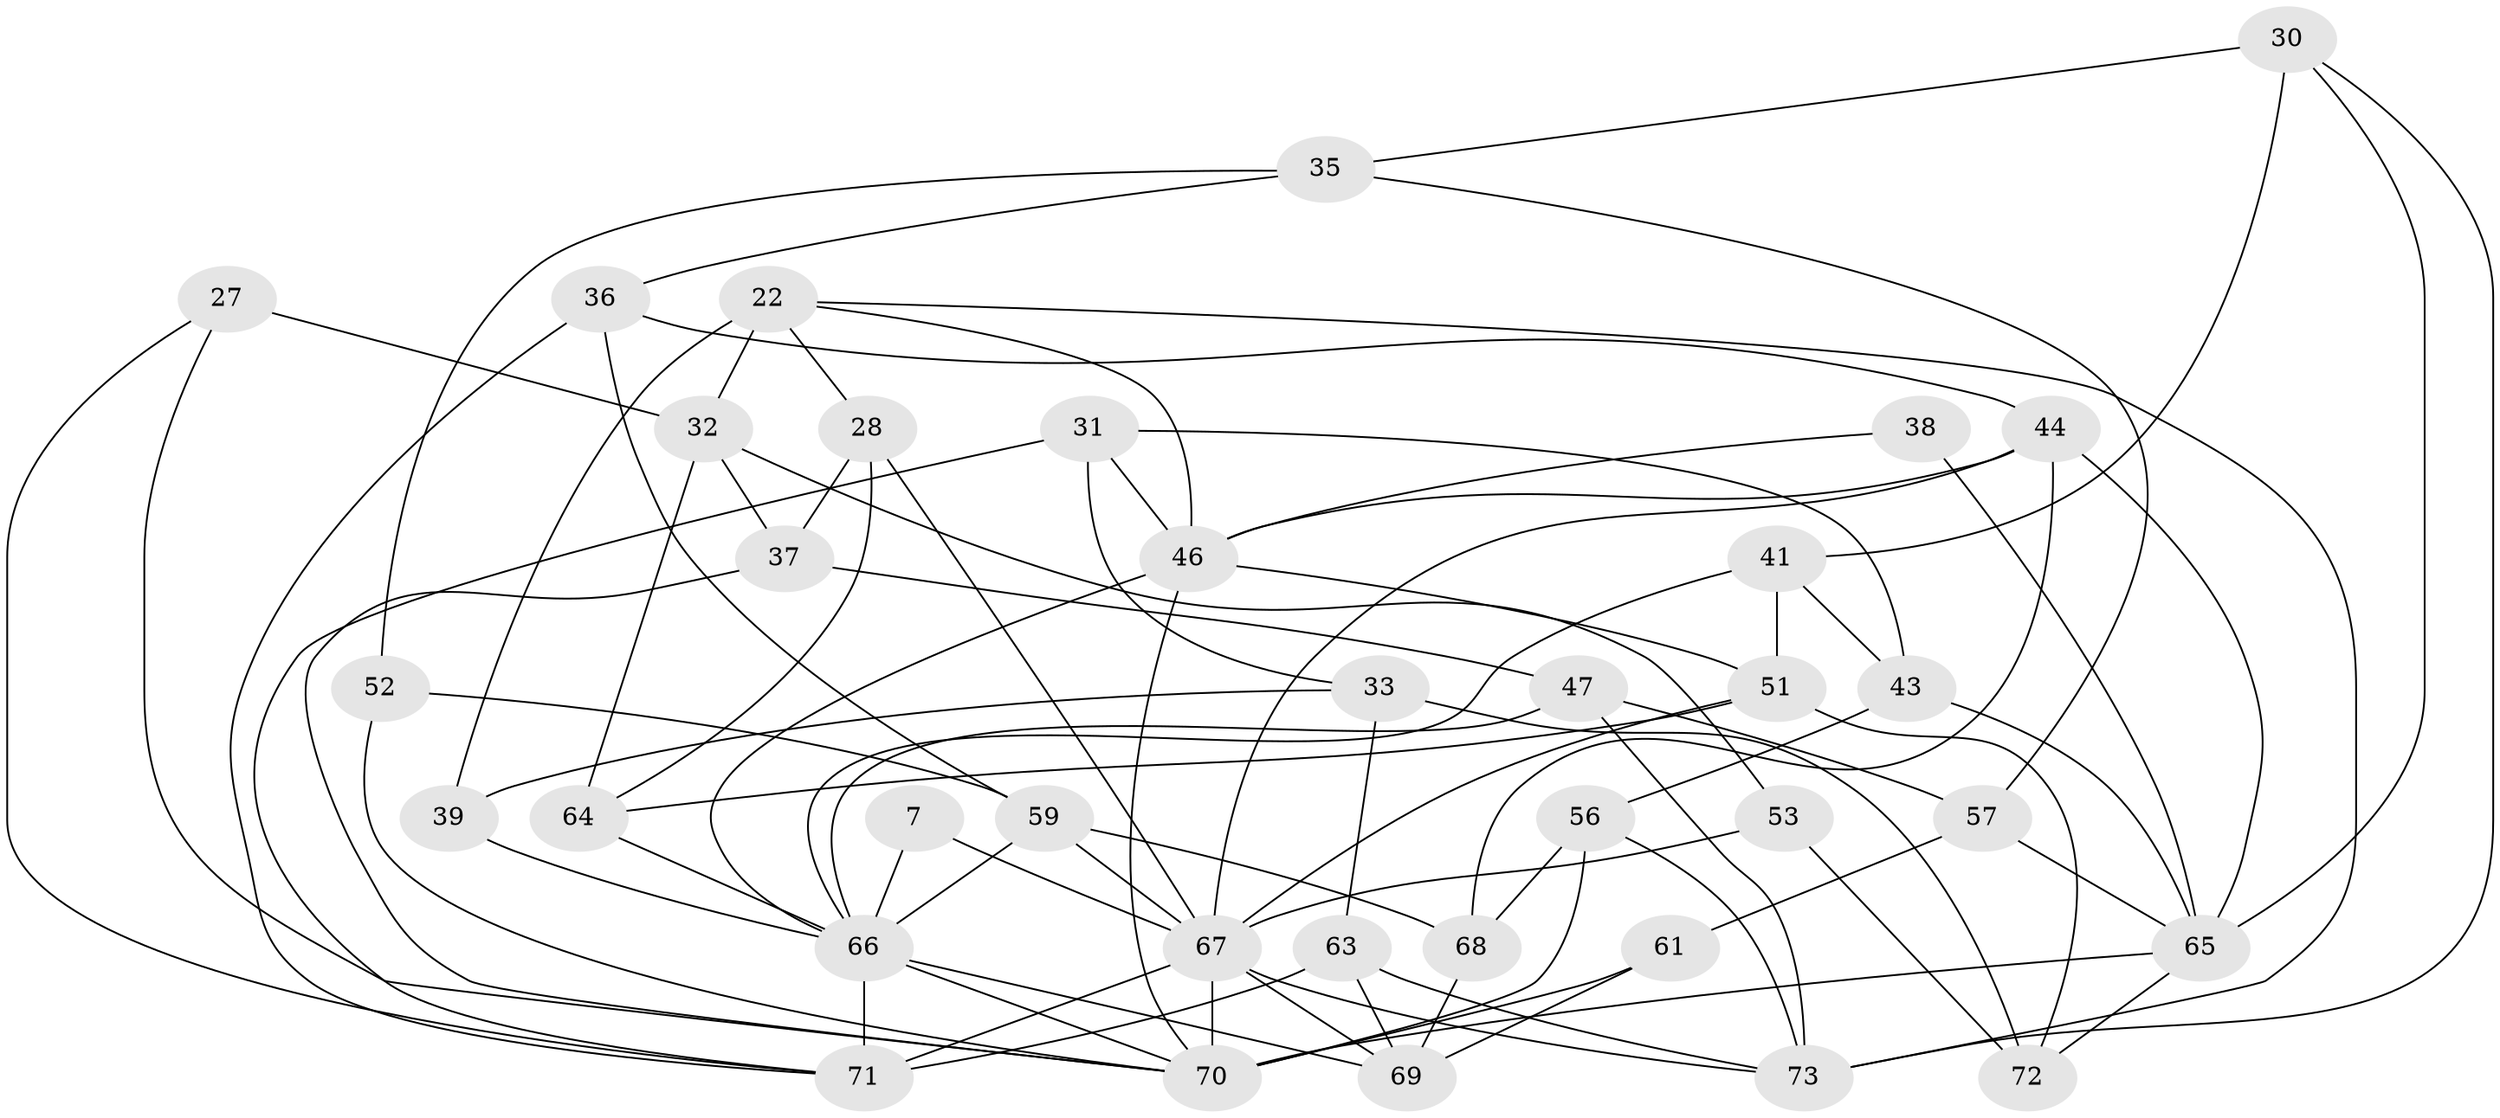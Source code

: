 // original degree distribution, {4: 1.0}
// Generated by graph-tools (version 1.1) at 2025/02/03/04/25 22:02:42]
// undirected, 36 vertices, 84 edges
graph export_dot {
graph [start="1"]
  node [color=gray90,style=filled];
  7;
  22 [super="+11"];
  27;
  28;
  30;
  31;
  32 [super="+10"];
  33;
  35;
  36;
  37;
  38;
  39;
  41 [super="+3"];
  43;
  44 [super="+24"];
  46 [super="+5+18"];
  47;
  51 [super="+42"];
  52;
  53;
  56;
  57 [super="+50"];
  59 [super="+12"];
  61 [super="+49"];
  63 [super="+62"];
  64;
  65 [super="+9+13+21"];
  66 [super="+34+29+8"];
  67 [super="+20+58"];
  68 [super="+60"];
  69 [super="+55+45"];
  70 [super="+25+40+54"];
  71 [super="+26"];
  72 [super="+48"];
  73 [super="+23"];
  7 -- 66 [weight=3];
  7 -- 67;
  22 -- 73;
  22 -- 39 [weight=2];
  22 -- 46;
  22 -- 32;
  22 -- 28;
  27 -- 70;
  27 -- 32 [weight=2];
  27 -- 71;
  28 -- 37;
  28 -- 64;
  28 -- 67;
  30 -- 41;
  30 -- 73;
  30 -- 35;
  30 -- 65;
  31 -- 71;
  31 -- 33;
  31 -- 43;
  31 -- 46;
  32 -- 37;
  32 -- 64;
  32 -- 53;
  33 -- 72;
  33 -- 39;
  33 -- 63;
  35 -- 52;
  35 -- 36;
  35 -- 57;
  36 -- 44;
  36 -- 59;
  36 -- 71;
  37 -- 47;
  37 -- 70;
  38 -- 65 [weight=3];
  38 -- 46;
  39 -- 66;
  41 -- 51 [weight=2];
  41 -- 43;
  41 -- 66 [weight=2];
  43 -- 56;
  43 -- 65;
  44 -- 65 [weight=2];
  44 -- 68 [weight=2];
  44 -- 46;
  44 -- 67 [weight=2];
  46 -- 51 [weight=2];
  46 -- 70;
  46 -- 66;
  47 -- 57;
  47 -- 66;
  47 -- 73;
  51 -- 64;
  51 -- 72 [weight=2];
  51 -- 67;
  52 -- 59 [weight=2];
  52 -- 70;
  53 -- 72 [weight=2];
  53 -- 67;
  56 -- 73;
  56 -- 68;
  56 -- 70;
  57 -- 65 [weight=2];
  57 -- 61 [weight=2];
  59 -- 67;
  59 -- 68;
  59 -- 66;
  61 -- 69 [weight=2];
  61 -- 70 [weight=2];
  63 -- 69 [weight=2];
  63 -- 71 [weight=2];
  63 -- 73;
  64 -- 66;
  65 -- 72;
  65 -- 70 [weight=2];
  66 -- 71 [weight=2];
  66 -- 69;
  66 -- 70;
  67 -- 70 [weight=2];
  67 -- 71;
  67 -- 69;
  67 -- 73;
  68 -- 69 [weight=2];
}
